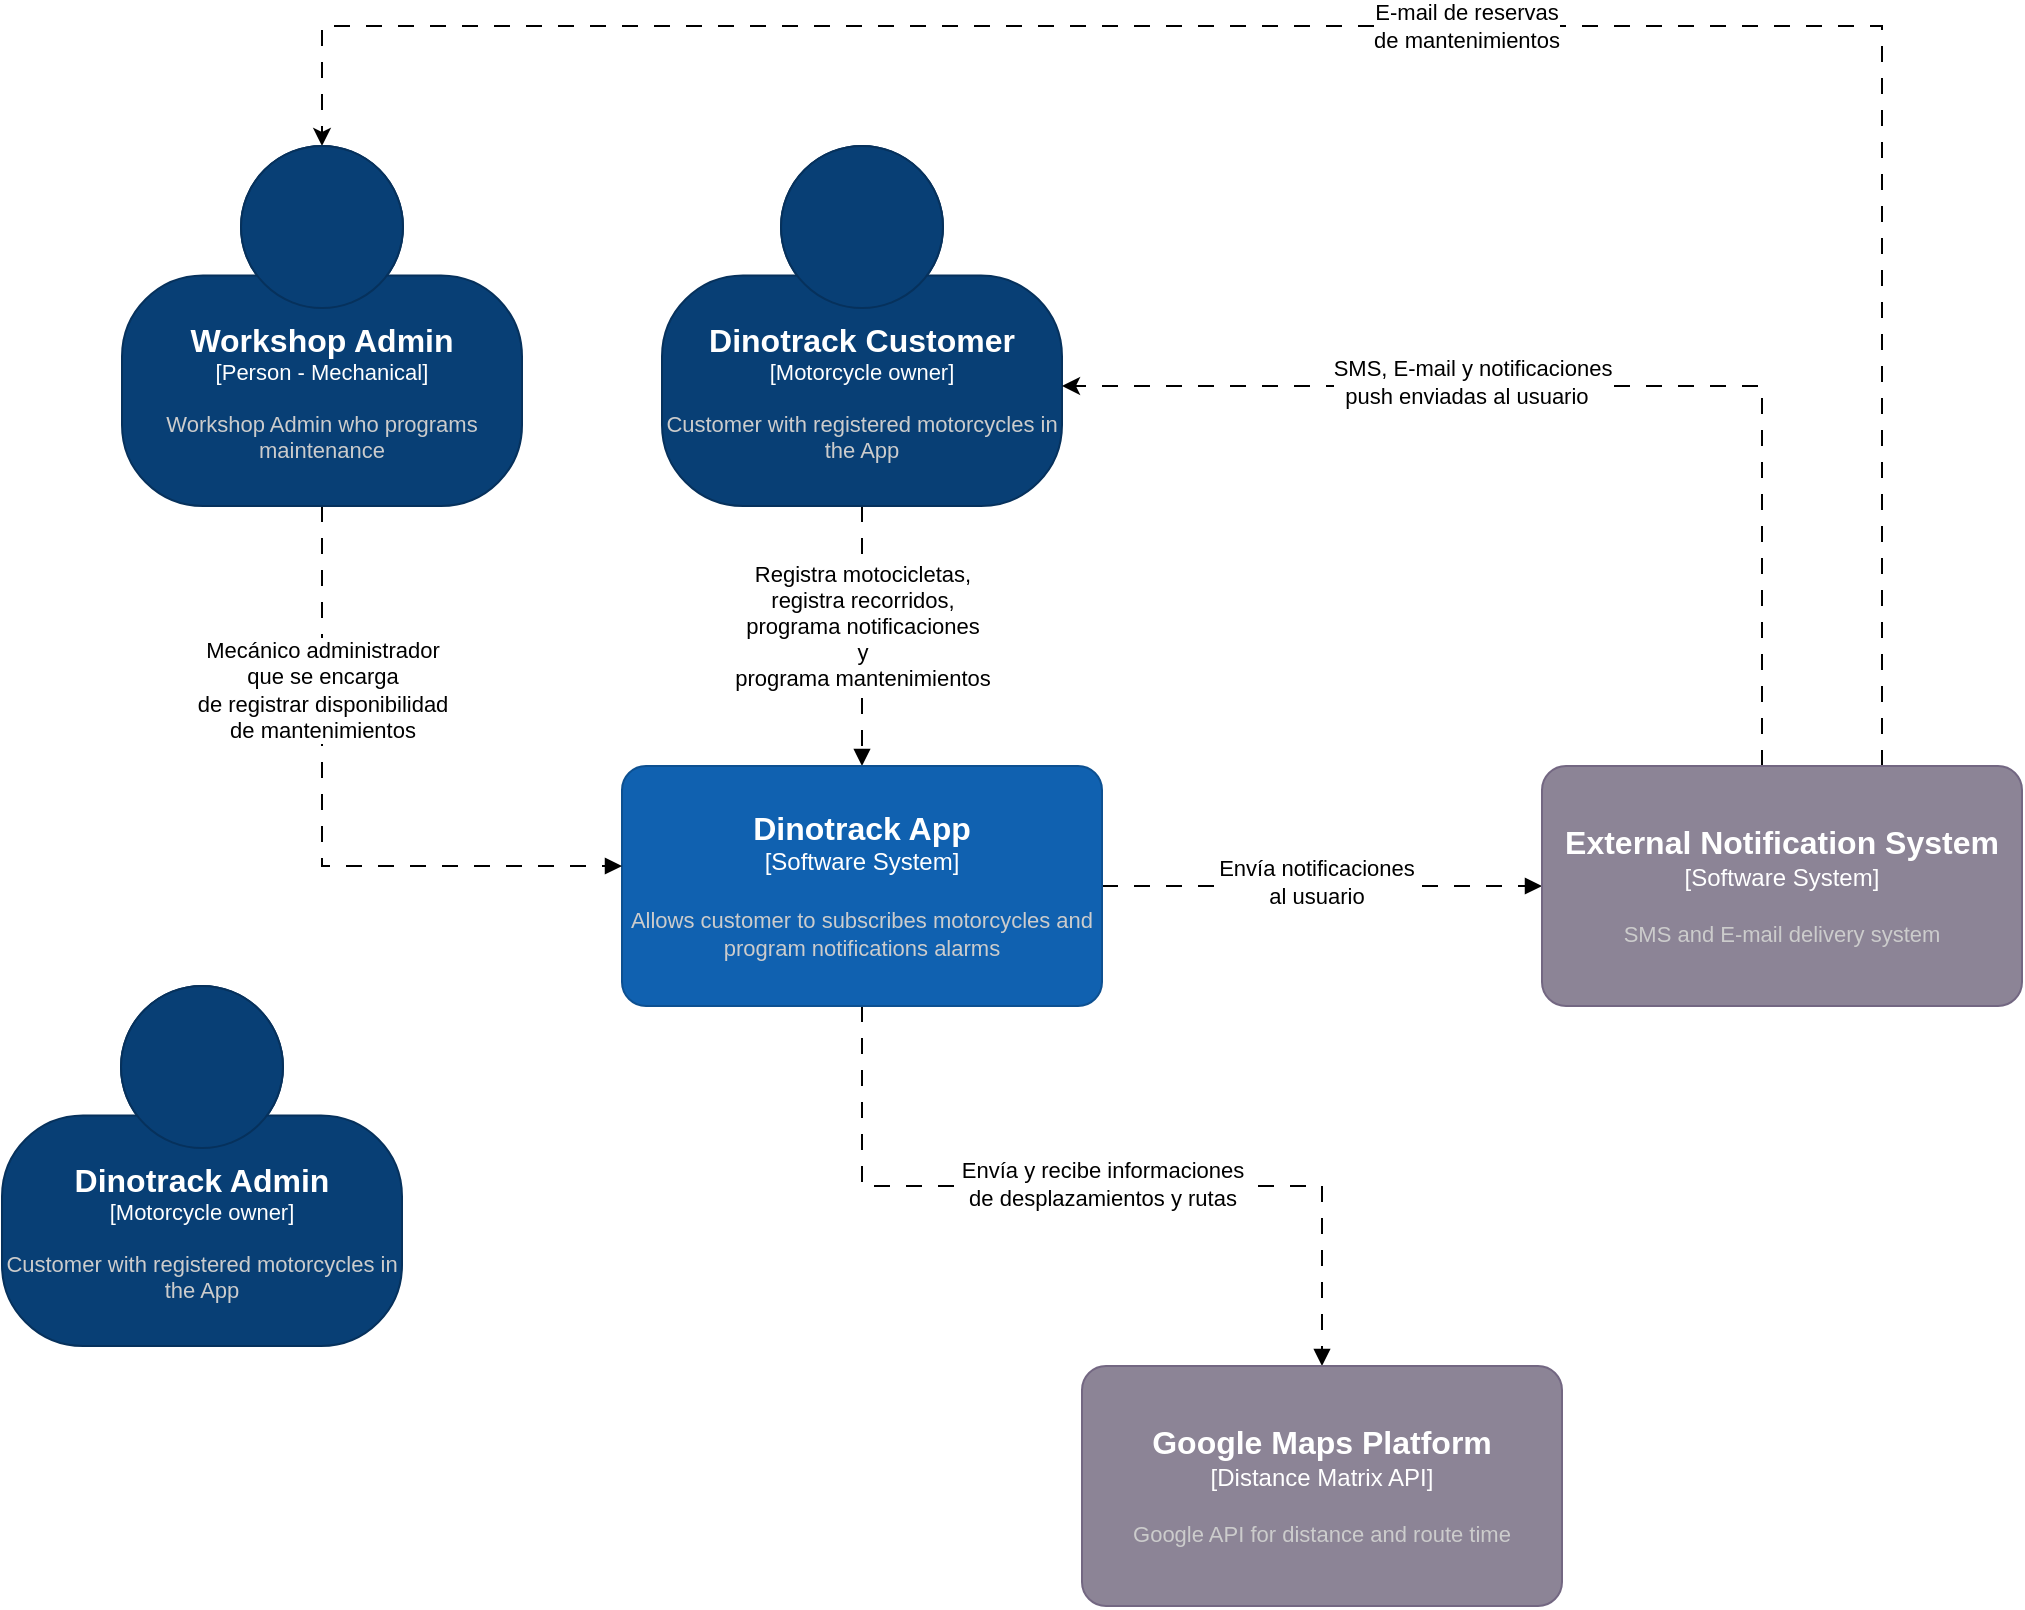 <mxfile version="24.3.1" type="github" pages="4">
  <diagram name="Context Diagram" id="09mYGsBvBwi9Bdj3SzfG">
    <mxGraphModel dx="2327" dy="757" grid="1" gridSize="10" guides="1" tooltips="1" connect="1" arrows="1" fold="1" page="1" pageScale="1" pageWidth="827" pageHeight="1169" math="0" shadow="0">
      <root>
        <mxCell id="0" />
        <mxCell id="1" parent="0" />
        <mxCell id="8kkV1aNBJOV69ewKnB3c-9" style="edgeStyle=orthogonalEdgeStyle;rounded=0;orthogonalLoop=1;jettySize=auto;html=1;dashed=1;endArrow=block;endFill=1;dashPattern=8 8;" parent="1" source="8kkV1aNBJOV69ewKnB3c-1" target="8kkV1aNBJOV69ewKnB3c-3" edge="1">
          <mxGeometry relative="1" as="geometry" />
        </mxCell>
        <mxCell id="8kkV1aNBJOV69ewKnB3c-12" value="Registra motocicletas, &lt;br&gt;registra recorridos, &lt;br&gt;programa notificaciones &lt;br&gt;y &lt;br&gt;programa mantenimientos" style="edgeLabel;html=1;align=center;verticalAlign=middle;resizable=0;points=[];" parent="8kkV1aNBJOV69ewKnB3c-9" vertex="1" connectable="0">
          <mxGeometry x="-0.322" y="1" relative="1" as="geometry">
            <mxPoint x="-1" y="16" as="offset" />
          </mxGeometry>
        </mxCell>
        <object placeholders="1" c4Name="Dinotrack Customer" c4Type="Motorcycle owner" c4Description="Customer with registered motorcycles in the App  " label="&lt;font style=&quot;font-size: 16px&quot;&gt;&lt;b&gt;%c4Name%&lt;/b&gt;&lt;/font&gt;&lt;div&gt;[%c4Type%]&lt;/div&gt;&lt;br&gt;&lt;div&gt;&lt;font style=&quot;font-size: 11px&quot;&gt;&lt;font color=&quot;#cccccc&quot;&gt;%c4Description%&lt;/font&gt;&lt;/div&gt;" id="8kkV1aNBJOV69ewKnB3c-1">
          <mxCell style="html=1;fontSize=11;dashed=0;whiteSpace=wrap;fillColor=#083F75;strokeColor=#06315C;fontColor=#ffffff;shape=mxgraph.c4.person2;align=center;metaEdit=1;points=[[0.5,0,0],[1,0.5,0],[1,0.75,0],[0.75,1,0],[0.5,1,0],[0.25,1,0],[0,0.75,0],[0,0.5,0]];resizable=0;" parent="1" vertex="1">
            <mxGeometry x="130" y="150" width="200" height="180" as="geometry" />
          </mxCell>
        </object>
        <mxCell id="8kkV1aNBJOV69ewKnB3c-10" style="edgeStyle=orthogonalEdgeStyle;rounded=0;orthogonalLoop=1;jettySize=auto;html=1;dashed=1;endArrow=block;endFill=1;dashPattern=8 8;" parent="1" source="8kkV1aNBJOV69ewKnB3c-3" target="8kkV1aNBJOV69ewKnB3c-8" edge="1">
          <mxGeometry relative="1" as="geometry" />
        </mxCell>
        <mxCell id="8kkV1aNBJOV69ewKnB3c-13" value="Envía notificaciones &lt;br&gt;al usuario" style="edgeLabel;html=1;align=center;verticalAlign=middle;resizable=0;points=[];" parent="8kkV1aNBJOV69ewKnB3c-10" vertex="1" connectable="0">
          <mxGeometry x="-0.033" y="2" relative="1" as="geometry">
            <mxPoint as="offset" />
          </mxGeometry>
        </mxCell>
        <mxCell id="8kkV1aNBJOV69ewKnB3c-11" style="edgeStyle=orthogonalEdgeStyle;rounded=0;orthogonalLoop=1;jettySize=auto;html=1;dashed=1;endArrow=block;endFill=1;dashPattern=8 8;" parent="1" source="8kkV1aNBJOV69ewKnB3c-3" target="8kkV1aNBJOV69ewKnB3c-6" edge="1">
          <mxGeometry relative="1" as="geometry" />
        </mxCell>
        <mxCell id="8kkV1aNBJOV69ewKnB3c-16" value="Envía y recibe informaciones &lt;br&gt;de desplazamientos y rutas" style="edgeLabel;html=1;align=center;verticalAlign=middle;resizable=0;points=[];" parent="8kkV1aNBJOV69ewKnB3c-11" vertex="1" connectable="0">
          <mxGeometry x="0.021" y="1" relative="1" as="geometry">
            <mxPoint as="offset" />
          </mxGeometry>
        </mxCell>
        <object placeholders="1" c4Name="Dinotrack App" c4Type="Software System" c4Description="Allows customer to subscribes motorcycles and program notifications alarms" label="&lt;font style=&quot;font-size: 16px&quot;&gt;&lt;b&gt;%c4Name%&lt;/b&gt;&lt;/font&gt;&lt;div&gt;[%c4Type%]&lt;/div&gt;&lt;br&gt;&lt;div&gt;&lt;font style=&quot;font-size: 11px&quot;&gt;&lt;font color=&quot;#cccccc&quot;&gt;%c4Description%&lt;/font&gt;&lt;/div&gt;" id="8kkV1aNBJOV69ewKnB3c-3">
          <mxCell style="rounded=1;whiteSpace=wrap;html=1;labelBackgroundColor=none;fillColor=#1061B0;fontColor=#ffffff;align=center;arcSize=10;strokeColor=#0D5091;metaEdit=1;resizable=0;points=[[0.25,0,0],[0.5,0,0],[0.75,0,0],[1,0.25,0],[1,0.5,0],[1,0.75,0],[0.75,1,0],[0.5,1,0],[0.25,1,0],[0,0.75,0],[0,0.5,0],[0,0.25,0]];" parent="1" vertex="1">
            <mxGeometry x="110" y="460" width="240" height="120" as="geometry" />
          </mxCell>
        </object>
        <object placeholders="1" c4Name="Google Maps Platform" c4Type="Distance Matrix API" c4Description="Google API for distance and route time" label="&lt;font style=&quot;font-size: 16px&quot;&gt;&lt;b&gt;%c4Name%&lt;/b&gt;&lt;/font&gt;&lt;div&gt;[%c4Type%]&lt;/div&gt;&lt;br&gt;&lt;div&gt;&lt;font style=&quot;font-size: 11px&quot;&gt;&lt;font color=&quot;#cccccc&quot;&gt;%c4Description%&lt;/font&gt;&lt;/div&gt;" id="8kkV1aNBJOV69ewKnB3c-6">
          <mxCell style="rounded=1;whiteSpace=wrap;html=1;labelBackgroundColor=none;fillColor=#8C8496;fontColor=#ffffff;align=center;arcSize=10;strokeColor=#736782;metaEdit=1;resizable=0;points=[[0.25,0,0],[0.5,0,0],[0.75,0,0],[1,0.25,0],[1,0.5,0],[1,0.75,0],[0.75,1,0],[0.5,1,0],[0.25,1,0],[0,0.75,0],[0,0.5,0],[0,0.25,0]];" parent="1" vertex="1">
            <mxGeometry x="340" y="760" width="240" height="120" as="geometry" />
          </mxCell>
        </object>
        <mxCell id="8kkV1aNBJOV69ewKnB3c-14" style="edgeStyle=orthogonalEdgeStyle;rounded=0;orthogonalLoop=1;jettySize=auto;html=1;dashed=1;dashPattern=8 8;" parent="1" source="8kkV1aNBJOV69ewKnB3c-8" target="8kkV1aNBJOV69ewKnB3c-1" edge="1">
          <mxGeometry relative="1" as="geometry">
            <Array as="points">
              <mxPoint x="680" y="270" />
            </Array>
          </mxGeometry>
        </mxCell>
        <mxCell id="8kkV1aNBJOV69ewKnB3c-15" value="SMS, E-mail y notificaciones &lt;br&gt;push enviadas al usuario&amp;nbsp;&amp;nbsp;" style="edgeLabel;html=1;align=center;verticalAlign=middle;resizable=0;points=[];" parent="8kkV1aNBJOV69ewKnB3c-14" vertex="1" connectable="0">
          <mxGeometry x="0.238" y="-2" relative="1" as="geometry">
            <mxPoint x="-1" as="offset" />
          </mxGeometry>
        </mxCell>
        <mxCell id="S4lYnm_bxFF5vn3ReflA-4" style="edgeStyle=orthogonalEdgeStyle;rounded=0;orthogonalLoop=1;jettySize=auto;html=1;dashed=1;dashPattern=8 8;" parent="1" source="8kkV1aNBJOV69ewKnB3c-8" target="S4lYnm_bxFF5vn3ReflA-1" edge="1">
          <mxGeometry relative="1" as="geometry">
            <mxPoint x="740" y="440.0" as="sourcePoint" />
            <mxPoint x="-30" y="130.0" as="targetPoint" />
            <Array as="points">
              <mxPoint x="740" y="90" />
              <mxPoint x="-40" y="90" />
            </Array>
          </mxGeometry>
        </mxCell>
        <mxCell id="S4lYnm_bxFF5vn3ReflA-5" value="E-mail de reservas &lt;br&gt;de mantenimientos" style="edgeLabel;html=1;align=center;verticalAlign=middle;resizable=0;points=[];" parent="S4lYnm_bxFF5vn3ReflA-4" vertex="1" connectable="0">
          <mxGeometry x="-0.045" relative="1" as="geometry">
            <mxPoint as="offset" />
          </mxGeometry>
        </mxCell>
        <object placeholders="1" c4Name="External Notification System" c4Type="Software System" c4Description="SMS and E-mail delivery system " label="&lt;font style=&quot;font-size: 16px&quot;&gt;&lt;b&gt;%c4Name%&lt;/b&gt;&lt;/font&gt;&lt;div&gt;[%c4Type%]&lt;/div&gt;&lt;br&gt;&lt;div&gt;&lt;font style=&quot;font-size: 11px&quot;&gt;&lt;font color=&quot;#cccccc&quot;&gt;%c4Description%&lt;/font&gt;&lt;/div&gt;" id="8kkV1aNBJOV69ewKnB3c-8">
          <mxCell style="rounded=1;whiteSpace=wrap;html=1;labelBackgroundColor=none;fillColor=#8C8496;fontColor=#ffffff;align=center;arcSize=10;strokeColor=#736782;metaEdit=1;resizable=0;points=[[0.25,0,0],[0.5,0,0],[0.75,0,0],[1,0.25,0],[1,0.5,0],[1,0.75,0],[0.75,1,0],[0.5,1,0],[0.25,1,0],[0,0.75,0],[0,0.5,0],[0,0.25,0]];" parent="1" vertex="1">
            <mxGeometry x="570" y="460" width="240" height="120" as="geometry" />
          </mxCell>
        </object>
        <mxCell id="S4lYnm_bxFF5vn3ReflA-2" style="edgeStyle=orthogonalEdgeStyle;rounded=0;orthogonalLoop=1;jettySize=auto;html=1;dashed=1;dashPattern=8 8;endArrow=block;endFill=1;" parent="1" source="S4lYnm_bxFF5vn3ReflA-1" target="8kkV1aNBJOV69ewKnB3c-3" edge="1">
          <mxGeometry relative="1" as="geometry">
            <Array as="points">
              <mxPoint x="-40" y="510" />
            </Array>
          </mxGeometry>
        </mxCell>
        <mxCell id="S4lYnm_bxFF5vn3ReflA-3" value="Mecánico administrador &lt;br&gt;que se encarga &lt;br&gt;de registrar disponibilidad &lt;br&gt;de mantenimientos" style="edgeLabel;html=1;align=center;verticalAlign=middle;resizable=0;points=[];" parent="S4lYnm_bxFF5vn3ReflA-2" vertex="1" connectable="0">
          <mxGeometry x="-0.201" y="1" relative="1" as="geometry">
            <mxPoint x="-1" y="-40" as="offset" />
          </mxGeometry>
        </mxCell>
        <object placeholders="1" c4Name="Workshop Admin" c4Type="Person - Mechanical" c4Description="Workshop Admin who programs maintenance" label="&lt;font style=&quot;font-size: 16px&quot;&gt;&lt;b&gt;%c4Name%&lt;/b&gt;&lt;/font&gt;&lt;div&gt;[%c4Type%]&lt;/div&gt;&lt;br&gt;&lt;div&gt;&lt;font style=&quot;font-size: 11px&quot;&gt;&lt;font color=&quot;#cccccc&quot;&gt;%c4Description%&lt;/font&gt;&lt;/div&gt;" id="S4lYnm_bxFF5vn3ReflA-1">
          <mxCell style="html=1;fontSize=11;dashed=0;whiteSpace=wrap;fillColor=#083F75;strokeColor=#06315C;fontColor=#ffffff;shape=mxgraph.c4.person2;align=center;metaEdit=1;points=[[0.5,0,0],[1,0.5,0],[1,0.75,0],[0.75,1,0],[0.5,1,0],[0.25,1,0],[0,0.75,0],[0,0.5,0]];resizable=0;" parent="1" vertex="1">
            <mxGeometry x="-140" y="150" width="200" height="180" as="geometry" />
          </mxCell>
        </object>
        <object placeholders="1" c4Name="Dinotrack Admin" c4Type="Motorcycle owner" c4Description="Customer with registered motorcycles in the App  " label="&lt;font style=&quot;font-size: 16px&quot;&gt;&lt;b&gt;%c4Name%&lt;/b&gt;&lt;/font&gt;&lt;div&gt;[%c4Type%]&lt;/div&gt;&lt;br&gt;&lt;div&gt;&lt;font style=&quot;font-size: 11px&quot;&gt;&lt;font color=&quot;#cccccc&quot;&gt;%c4Description%&lt;/font&gt;&lt;/div&gt;" id="KD3E85eNZKWBj7RtiQdf-1">
          <mxCell style="html=1;fontSize=11;dashed=0;whiteSpace=wrap;fillColor=#083F75;strokeColor=#06315C;fontColor=#ffffff;shape=mxgraph.c4.person2;align=center;metaEdit=1;points=[[0.5,0,0],[1,0.5,0],[1,0.75,0],[0.75,1,0],[0.5,1,0],[0.25,1,0],[0,0.75,0],[0,0.5,0]];resizable=0;" vertex="1" parent="1">
            <mxGeometry x="-200" y="570" width="200" height="180" as="geometry" />
          </mxCell>
        </object>
      </root>
    </mxGraphModel>
  </diagram>
  <diagram id="c7A6670RVn4q42B2EhU9" name="Containers_Diagram">
    <mxGraphModel dx="2327" dy="1926" grid="1" gridSize="10" guides="1" tooltips="1" connect="1" arrows="1" fold="1" page="1" pageScale="1" pageWidth="827" pageHeight="1169" math="0" shadow="0">
      <root>
        <mxCell id="0" />
        <mxCell id="1" parent="0" />
        <mxCell id="_yoZLdchrc5oPFg8rBou-1" style="edgeStyle=orthogonalEdgeStyle;rounded=0;orthogonalLoop=1;jettySize=auto;html=1;dashed=1;dashPattern=8 8;endArrow=block;endFill=1;" parent="1" source="pxoD0LOe4BjfB0-YjfHs-1" target="XR3SBwEJAgrsqBT9ARyV-2" edge="1">
          <mxGeometry relative="1" as="geometry" />
        </mxCell>
        <mxCell id="_yoZLdchrc5oPFg8rBou-3" value="Registro, acceso a motos registradas&lt;br style=&quot;font-size: 12px;&quot;&gt;configura alertas&lt;br style=&quot;font-size: 12px;&quot;&gt;programa mantenimientos" style="edgeLabel;html=1;align=center;verticalAlign=middle;resizable=0;points=[];fontSize=12;fontFamily=Helvetica;fontColor=default;" parent="_yoZLdchrc5oPFg8rBou-1" vertex="1" connectable="0">
          <mxGeometry x="-0.148" y="-1" relative="1" as="geometry">
            <mxPoint x="1" y="-27" as="offset" />
          </mxGeometry>
        </mxCell>
        <object placeholders="1" c4Name="Dinotrack Customer" c4Type="Motorcycle owner" c4Description="Customer with registered motorcycles in the App  " label="&lt;font style=&quot;font-size: 16px&quot;&gt;&lt;b&gt;%c4Name%&lt;/b&gt;&lt;/font&gt;&lt;div&gt;[%c4Type%]&lt;/div&gt;&lt;br&gt;&lt;div&gt;&lt;font style=&quot;font-size: 11px&quot;&gt;&lt;font color=&quot;#cccccc&quot;&gt;%c4Description%&lt;/font&gt;&lt;/div&gt;" id="pxoD0LOe4BjfB0-YjfHs-1">
          <mxCell style="html=1;fontSize=11;dashed=0;whiteSpace=wrap;fillColor=#083F75;strokeColor=#06315C;fontColor=#ffffff;shape=mxgraph.c4.person2;align=center;metaEdit=1;points=[[0.5,0,0],[1,0.5,0],[1,0.75,0],[0.75,1,0],[0.5,1,0],[0.25,1,0],[0,0.75,0],[0,0.5,0]];resizable=0;" parent="1" vertex="1">
            <mxGeometry x="360" y="-40" width="200" height="180" as="geometry" />
          </mxCell>
        </object>
        <object placeholders="1" c4Name="Dinotrack App" c4Type="SystemScopeBoundary" c4Application="Software System" label="&lt;font style=&quot;font-size: 16px&quot;&gt;&lt;b&gt;&lt;div style=&quot;text-align: left&quot;&gt;%c4Name%&lt;/div&gt;&lt;/b&gt;&lt;/font&gt;&lt;div style=&quot;text-align: left&quot;&gt;[%c4Application%]&lt;/div&gt;" id="pxoD0LOe4BjfB0-YjfHs-2">
          <mxCell style="rounded=1;fontSize=11;whiteSpace=wrap;html=1;dashed=1;arcSize=20;fillColor=none;strokeColor=#666666;fontColor=#333333;labelBackgroundColor=none;align=left;verticalAlign=bottom;labelBorderColor=none;spacingTop=0;spacing=10;dashPattern=8 4;metaEdit=1;rotatable=0;perimeter=rectanglePerimeter;noLabel=0;labelPadding=0;allowArrows=0;connectable=0;expand=0;recursiveResize=0;editable=1;pointerEvents=0;absoluteArcSize=1;points=[[0.25,0,0],[0.5,0,0],[0.75,0,0],[1,0.25,0],[1,0.5,0],[1,0.75,0],[0.75,1,0],[0.5,1,0],[0.25,1,0],[0,0.75,0],[0,0.5,0],[0,0.25,0]];" parent="1" vertex="1">
            <mxGeometry x="-101" y="230" width="1030" height="570" as="geometry" />
          </mxCell>
        </object>
        <object placeholders="1" c4Name="Google Maps Platform" c4Type="Distance Matrix API" c4Description="Google API for distance and route time" label="&lt;font style=&quot;font-size: 16px&quot;&gt;&lt;b&gt;%c4Name%&lt;/b&gt;&lt;/font&gt;&lt;div&gt;[%c4Type%]&lt;/div&gt;&lt;br&gt;&lt;div&gt;&lt;font style=&quot;font-size: 11px&quot;&gt;&lt;font color=&quot;#cccccc&quot;&gt;%c4Description%&lt;/font&gt;&lt;/div&gt;" id="7BKABJqxJzx8NaoXApmd-1">
          <mxCell style="rounded=1;whiteSpace=wrap;html=1;labelBackgroundColor=none;fillColor=#8C8496;fontColor=#ffffff;align=center;arcSize=10;strokeColor=#736782;metaEdit=1;resizable=0;points=[[0.25,0,0],[0.5,0,0],[0.75,0,0],[1,0.25,0],[1,0.5,0],[1,0.75,0],[0.75,1,0],[0.5,1,0],[0.25,1,0],[0,0.75,0],[0,0.5,0],[0,0.25,0]];" parent="1" vertex="1">
            <mxGeometry x="1010" y="525" width="240" height="120" as="geometry" />
          </mxCell>
        </object>
        <object placeholders="1" c4Name="External Notification System" c4Type="Software System" c4Description="SMS and E-mail delivery system " label="&lt;font style=&quot;font-size: 16px&quot;&gt;&lt;b&gt;%c4Name%&lt;/b&gt;&lt;/font&gt;&lt;div&gt;[%c4Type%]&lt;/div&gt;&lt;br&gt;&lt;div&gt;&lt;font style=&quot;font-size: 11px&quot;&gt;&lt;font color=&quot;#cccccc&quot;&gt;%c4Description%&lt;/font&gt;&lt;/div&gt;" id="7BKABJqxJzx8NaoXApmd-2">
          <mxCell style="rounded=1;whiteSpace=wrap;html=1;labelBackgroundColor=none;fillColor=#8C8496;fontColor=#ffffff;align=center;arcSize=10;strokeColor=#736782;metaEdit=1;resizable=0;points=[[0.25,0,0],[0.5,0,0],[0.75,0,0],[1,0.25,0],[1,0.5,0],[1,0.75,0],[0.75,1,0],[0.5,1,0],[0.25,1,0],[0,0.75,0],[0,0.5,0],[0,0.25,0]];" parent="1" vertex="1">
            <mxGeometry x="1010" y="300" width="240" height="120" as="geometry" />
          </mxCell>
        </object>
        <mxCell id="sYzOr2oWI7Pe9C522zrF-1" style="edgeStyle=orthogonalEdgeStyle;rounded=0;orthogonalLoop=1;jettySize=auto;html=1;dashed=1;dashPattern=8 8;" parent="1" source="7BKABJqxJzx8NaoXApmd-2" target="pxoD0LOe4BjfB0-YjfHs-1" edge="1">
          <mxGeometry relative="1" as="geometry">
            <Array as="points">
              <mxPoint x="1110" y="70" />
            </Array>
            <mxPoint x="1130" y="230" as="sourcePoint" />
            <mxPoint x="750" y="40" as="targetPoint" />
          </mxGeometry>
        </mxCell>
        <mxCell id="sYzOr2oWI7Pe9C522zrF-2" value="SMS, E-mail y notificaciones &lt;br&gt;push enviadas al usuario&amp;nbsp;&amp;nbsp;" style="edgeLabel;html=1;align=center;verticalAlign=middle;resizable=0;points=[];" parent="sYzOr2oWI7Pe9C522zrF-1" vertex="1" connectable="0">
          <mxGeometry x="0.238" y="-2" relative="1" as="geometry">
            <mxPoint x="-1" as="offset" />
          </mxGeometry>
        </mxCell>
        <object placeholders="1" c4Type="Container name" c4Container="BD" c4Technology="SQL Server " c4Description="SQl Server Database" label="&lt;font style=&quot;font-size: 16px&quot;&gt;&lt;b&gt;%c4Type%&lt;/b&gt;&lt;/font&gt;&lt;div&gt;[%c4Container%:&amp;nbsp;%c4Technology%]&lt;/div&gt;&lt;br&gt;&lt;div&gt;&lt;font style=&quot;font-size: 11px&quot;&gt;&lt;font color=&quot;#E6E6E6&quot;&gt;%c4Description%&lt;/font&gt;&lt;/div&gt;" id="XR3SBwEJAgrsqBT9ARyV-1">
          <mxCell style="shape=cylinder3;size=15;whiteSpace=wrap;html=1;boundedLbl=1;rounded=0;labelBackgroundColor=none;fillColor=#23A2D9;fontSize=12;fontColor=#ffffff;align=center;strokeColor=#0E7DAD;metaEdit=1;points=[[0.5,0,0],[1,0.25,0],[1,0.5,0],[1,0.75,0],[0.5,1,0],[0,0.75,0],[0,0.5,0],[0,0.25,0]];resizable=0;" parent="1" vertex="1">
            <mxGeometry x="-70" y="560" width="240" height="120" as="geometry" />
          </mxCell>
        </object>
        <mxCell id="sfiNd3wLtVvI8SqEKrYE-2" style="edgeStyle=orthogonalEdgeStyle;shape=connector;rounded=0;orthogonalLoop=1;jettySize=auto;html=1;dashed=1;dashPattern=8 8;labelBackgroundColor=default;strokeColor=default;align=center;verticalAlign=middle;fontFamily=Helvetica;fontSize=11;fontColor=default;endArrow=block;endFill=1;" parent="1" source="XR3SBwEJAgrsqBT9ARyV-2" target="XR3SBwEJAgrsqBT9ARyV-3" edge="1">
          <mxGeometry relative="1" as="geometry" />
        </mxCell>
        <object placeholders="1" c4Type="web browser" c4Container="Single-Page Application" c4Technology="Blazor, C#" c4Description="Provides the functionality of Dinotrack system via web browser when customer is authenticated" label="&lt;font style=&quot;font-size: 16px&quot;&gt;&lt;b&gt;%c4Type%&lt;/b&gt;&lt;/font&gt;&lt;div&gt;[%c4Container%:&amp;nbsp;%c4Technology%]&lt;/div&gt;&lt;br&gt;&lt;div&gt;&lt;font style=&quot;font-size: 11px&quot;&gt;&lt;font color=&quot;#E6E6E6&quot;&gt;%c4Description%&lt;/font&gt;&lt;/div&gt;" id="XR3SBwEJAgrsqBT9ARyV-2">
          <mxCell style="shape=mxgraph.c4.webBrowserContainer2;whiteSpace=wrap;html=1;boundedLbl=1;rounded=0;labelBackgroundColor=none;strokeColor=#118ACD;fillColor=#23A2D9;strokeColor=#118ACD;strokeColor2=#0E7DAD;fontSize=12;fontColor=#ffffff;align=center;metaEdit=1;points=[[0.5,0,0],[1,0.25,0],[1,0.5,0],[1,0.75,0],[0.5,1,0],[0,0.75,0],[0,0.5,0],[0,0.25,0]];resizable=0;" parent="1" vertex="1">
            <mxGeometry x="340" y="290" width="240" height="160" as="geometry" />
          </mxCell>
        </object>
        <mxCell id="sfiNd3wLtVvI8SqEKrYE-3" style="edgeStyle=orthogonalEdgeStyle;shape=connector;rounded=0;orthogonalLoop=1;jettySize=auto;html=1;dashed=1;dashPattern=8 8;labelBackgroundColor=default;strokeColor=default;align=center;verticalAlign=middle;fontFamily=Helvetica;fontSize=11;fontColor=default;endArrow=block;endFill=1;" parent="1" source="XR3SBwEJAgrsqBT9ARyV-3" target="XR3SBwEJAgrsqBT9ARyV-1" edge="1">
          <mxGeometry relative="1" as="geometry" />
        </mxCell>
        <mxCell id="sfiNd3wLtVvI8SqEKrYE-5" style="shape=connector;rounded=0;orthogonalLoop=1;jettySize=auto;html=1;dashed=1;dashPattern=8 8;labelBackgroundColor=default;strokeColor=default;align=center;verticalAlign=middle;fontFamily=Helvetica;fontSize=11;fontColor=default;endArrow=block;endFill=1;exitX=0.997;exitY=0.371;exitDx=0;exitDy=0;exitPerimeter=0;entryX=0;entryY=0.5;entryDx=0;entryDy=0;entryPerimeter=0;" parent="1" source="XR3SBwEJAgrsqBT9ARyV-3" target="7BKABJqxJzx8NaoXApmd-2" edge="1">
          <mxGeometry relative="1" as="geometry" />
        </mxCell>
        <object placeholders="1" c4Name="API - Backend" c4Type="Container" c4Technology="C# .Net" c4Description="Servicios expuestos para el consumo de la aplicación" label="&lt;font style=&quot;font-size: 16px&quot;&gt;&lt;b&gt;%c4Name%&lt;/b&gt;&lt;/font&gt;&lt;div&gt;[%c4Type%: %c4Technology%]&lt;/div&gt;&lt;br&gt;&lt;div&gt;&lt;font style=&quot;font-size: 11px&quot;&gt;&lt;font color=&quot;#E6E6E6&quot;&gt;%c4Description%&lt;/font&gt;&lt;/div&gt;" id="XR3SBwEJAgrsqBT9ARyV-3">
          <mxCell style="rounded=1;whiteSpace=wrap;html=1;fontSize=11;labelBackgroundColor=none;fillColor=#23A2D9;fontColor=#ffffff;align=center;arcSize=10;strokeColor=#0E7DAD;metaEdit=1;resizable=0;points=[[0.25,0,0],[0.5,0,0],[0.75,0,0],[1,0.25,0],[1,0.5,0],[1,0.75,0],[0.75,1,0],[0.5,1,0],[0.25,1,0],[0,0.75,0],[0,0.5,0],[0,0.25,0]];" parent="1" vertex="1">
            <mxGeometry x="340" y="560" width="240" height="120" as="geometry" />
          </mxCell>
        </object>
        <mxCell id="_yoZLdchrc5oPFg8rBou-2" style="shape=connector;rounded=0;orthogonalLoop=1;jettySize=auto;html=1;dashed=1;dashPattern=8 8;labelBackgroundColor=default;strokeColor=default;align=center;verticalAlign=middle;fontFamily=Helvetica;fontSize=11;fontColor=default;endArrow=block;endFill=1;entryX=0.004;entryY=0.535;entryDx=0;entryDy=0;entryPerimeter=0;exitX=0.5;exitY=1;exitDx=0;exitDy=0;exitPerimeter=0;" parent="1" source="7unO6IHK95kUUavzI3n7-1" target="XR3SBwEJAgrsqBT9ARyV-2" edge="1">
          <mxGeometry relative="1" as="geometry">
            <mxPoint x="140" y="140" as="sourcePoint" />
          </mxGeometry>
        </mxCell>
        <mxCell id="sfiNd3wLtVvI8SqEKrYE-1" value="Configurar horarios&lt;br style=&quot;font-size: 12px;&quot;&gt;Gestiona mantenimientos" style="edgeLabel;html=1;align=center;verticalAlign=middle;resizable=0;points=[];fontSize=12;fontFamily=Helvetica;fontColor=default;" parent="_yoZLdchrc5oPFg8rBou-2" vertex="1" connectable="0">
          <mxGeometry x="-0.076" relative="1" as="geometry">
            <mxPoint x="-43" y="-73" as="offset" />
          </mxGeometry>
        </mxCell>
        <object placeholders="1" c4Name="Workshop Admin" c4Type="Person - Mechanical" c4Description="Workshop Admin who programs maintenance" label="&lt;font style=&quot;font-size: 16px&quot;&gt;&lt;b&gt;%c4Name%&lt;/b&gt;&lt;/font&gt;&lt;div&gt;[%c4Type%]&lt;/div&gt;&lt;br&gt;&lt;div&gt;&lt;font style=&quot;font-size: 11px&quot;&gt;&lt;font color=&quot;#cccccc&quot;&gt;%c4Description%&lt;/font&gt;&lt;/div&gt;" id="7unO6IHK95kUUavzI3n7-1">
          <mxCell style="html=1;fontSize=11;dashed=0;whiteSpace=wrap;fillColor=#083F75;strokeColor=#06315C;fontColor=#ffffff;shape=mxgraph.c4.person2;align=center;metaEdit=1;points=[[0.5,0,0],[1,0.5,0],[1,0.75,0],[0.75,1,0],[0.5,1,0],[0.25,1,0],[0,0.75,0],[0,0.5,0]];resizable=0;" parent="1" vertex="1">
            <mxGeometry x="50" y="-40" width="200" height="180" as="geometry" />
          </mxCell>
        </object>
        <mxCell id="AkPY05CZRVHyAO28Z3V6-1" style="edgeStyle=orthogonalEdgeStyle;rounded=0;orthogonalLoop=1;jettySize=auto;html=1;dashed=1;dashPattern=8 8;" parent="1" source="7BKABJqxJzx8NaoXApmd-2" target="7unO6IHK95kUUavzI3n7-1" edge="1">
          <mxGeometry relative="1" as="geometry">
            <mxPoint x="1070.14" y="270" as="sourcePoint" />
            <mxPoint x="300.14" y="-40" as="targetPoint" />
            <Array as="points">
              <mxPoint x="1160" y="-80" />
              <mxPoint x="150" y="-80" />
            </Array>
          </mxGeometry>
        </mxCell>
        <mxCell id="AkPY05CZRVHyAO28Z3V6-2" value="E-mail de reservas &lt;br&gt;de mantenimientos" style="edgeLabel;html=1;align=center;verticalAlign=middle;resizable=0;points=[];" parent="AkPY05CZRVHyAO28Z3V6-1" vertex="1" connectable="0">
          <mxGeometry x="-0.045" relative="1" as="geometry">
            <mxPoint as="offset" />
          </mxGeometry>
        </mxCell>
        <mxCell id="sfiNd3wLtVvI8SqEKrYE-4" style="shape=connector;rounded=0;orthogonalLoop=1;jettySize=auto;html=1;entryX=0;entryY=0.5;entryDx=0;entryDy=0;entryPerimeter=0;dashed=1;dashPattern=8 8;labelBackgroundColor=default;strokeColor=default;align=center;verticalAlign=middle;fontFamily=Helvetica;fontSize=11;fontColor=default;endArrow=block;endFill=1;exitX=1;exitY=0.5;exitDx=0;exitDy=0;exitPerimeter=0;" parent="1" source="XR3SBwEJAgrsqBT9ARyV-3" target="7BKABJqxJzx8NaoXApmd-1" edge="1">
          <mxGeometry relative="1" as="geometry" />
        </mxCell>
      </root>
    </mxGraphModel>
  </diagram>
  <diagram id="sgEonhAjclUF28UNYlqf" name="Component Diagram">
    <mxGraphModel dx="1877" dy="530" grid="1" gridSize="10" guides="1" tooltips="1" connect="1" arrows="1" fold="1" page="1" pageScale="1" pageWidth="827" pageHeight="1169" math="0" shadow="0">
      <root>
        <mxCell id="0" />
        <mxCell id="1" parent="0" />
        <object placeholders="1" c4Name="Api - Backend" c4Type="SystemScopeBoundary" c4Application="Software System" label="&lt;font style=&quot;font-size: 16px&quot;&gt;&lt;b&gt;&lt;div style=&quot;text-align: left&quot;&gt;%c4Name%&lt;/div&gt;&lt;/b&gt;&lt;/font&gt;&lt;div style=&quot;text-align: left&quot;&gt;[%c4Application%]&lt;/div&gt;" id="7LdLjEqJ1fQmr2VpNnWP-1">
          <mxCell style="rounded=1;fontSize=11;whiteSpace=wrap;html=1;dashed=1;arcSize=20;fillColor=none;strokeColor=#666666;fontColor=#333333;labelBackgroundColor=none;align=left;verticalAlign=bottom;labelBorderColor=none;spacingTop=0;spacing=10;dashPattern=8 4;metaEdit=1;rotatable=0;perimeter=rectanglePerimeter;noLabel=0;labelPadding=0;allowArrows=0;connectable=0;expand=0;recursiveResize=0;editable=1;pointerEvents=0;absoluteArcSize=1;points=[[0.25,0,0],[0.5,0,0],[0.75,0,0],[1,0.25,0],[1,0.5,0],[1,0.75,0],[0.75,1,0],[0.5,1,0],[0.25,1,0],[0,0.75,0],[0,0.5,0],[0,0.25,0]];" parent="1" vertex="1">
            <mxGeometry x="-101" y="230" width="1030" height="570" as="geometry" />
          </mxCell>
        </object>
        <object placeholders="1" c4Name="Google Maps Platform" c4Type="Distance Matrix API" c4Description="Google API for distance and route time" label="&lt;font style=&quot;font-size: 16px&quot;&gt;&lt;b&gt;%c4Name%&lt;/b&gt;&lt;/font&gt;&lt;div&gt;[%c4Type%]&lt;/div&gt;&lt;br&gt;&lt;div&gt;&lt;font style=&quot;font-size: 11px&quot;&gt;&lt;font color=&quot;#cccccc&quot;&gt;%c4Description%&lt;/font&gt;&lt;/div&gt;" id="nd-6CMz9MfotNIQ2__Fy-1">
          <mxCell style="rounded=1;whiteSpace=wrap;html=1;labelBackgroundColor=none;fillColor=#8C8496;fontColor=#ffffff;align=center;arcSize=10;strokeColor=#736782;metaEdit=1;resizable=0;points=[[0.25,0,0],[0.5,0,0],[0.75,0,0],[1,0.25,0],[1,0.5,0],[1,0.75,0],[0.75,1,0],[0.5,1,0],[0.25,1,0],[0,0.75,0],[0,0.5,0],[0,0.25,0]];" parent="1" vertex="1">
            <mxGeometry x="294" y="930" width="240" height="120" as="geometry" />
          </mxCell>
        </object>
        <object placeholders="1" c4Name="External Notification System" c4Type="Software System" c4Description="SMS and E-mail delivery system " label="&lt;font style=&quot;font-size: 16px&quot;&gt;&lt;b&gt;%c4Name%&lt;/b&gt;&lt;/font&gt;&lt;div&gt;[%c4Type%]&lt;/div&gt;&lt;br&gt;&lt;div&gt;&lt;font style=&quot;font-size: 11px&quot;&gt;&lt;font color=&quot;#cccccc&quot;&gt;%c4Description%&lt;/font&gt;&lt;/div&gt;" id="nd-6CMz9MfotNIQ2__Fy-2">
          <mxCell style="rounded=1;whiteSpace=wrap;html=1;labelBackgroundColor=none;fillColor=#8C8496;fontColor=#ffffff;align=center;arcSize=10;strokeColor=#736782;metaEdit=1;resizable=0;points=[[0.25,0,0],[0.5,0,0],[0.75,0,0],[1,0.25,0],[1,0.5,0],[1,0.75,0],[0.75,1,0],[0.5,1,0],[0.25,1,0],[0,0.75,0],[0,0.5,0],[0,0.25,0]];" parent="1" vertex="1">
            <mxGeometry x="610" y="930" width="240" height="120" as="geometry" />
          </mxCell>
        </object>
        <object placeholders="1" c4Type="Container name" c4Container="BD" c4Technology="SQL Server " c4Description="SQl Server Database" label="&lt;font style=&quot;font-size: 16px&quot;&gt;&lt;b&gt;%c4Type%&lt;/b&gt;&lt;/font&gt;&lt;div&gt;[%c4Container%:&amp;nbsp;%c4Technology%]&lt;/div&gt;&lt;br&gt;&lt;div&gt;&lt;font style=&quot;font-size: 11px&quot;&gt;&lt;font color=&quot;#E6E6E6&quot;&gt;%c4Description%&lt;/font&gt;&lt;/div&gt;" id="nd-6CMz9MfotNIQ2__Fy-3">
          <mxCell style="shape=cylinder3;size=15;whiteSpace=wrap;html=1;boundedLbl=1;rounded=0;labelBackgroundColor=none;fillColor=#23A2D9;fontSize=12;fontColor=#ffffff;align=center;strokeColor=#0E7DAD;metaEdit=1;points=[[0.5,0,0],[1,0.25,0],[1,0.5,0],[1,0.75,0],[0.5,1,0],[0,0.75,0],[0,0.5,0],[0,0.25,0]];resizable=0;" parent="1" vertex="1">
            <mxGeometry x="-90" y="920" width="240" height="120" as="geometry" />
          </mxCell>
        </object>
        <mxCell id="nd-6CMz9MfotNIQ2__Fy-4" value="" style="endArrow=block;html=1;rounded=0;endFill=1;dashed=1;dashPattern=8 8;" parent="1" target="nd-6CMz9MfotNIQ2__Fy-3" edge="1">
          <mxGeometry width="50" height="50" relative="1" as="geometry">
            <mxPoint x="30" y="800" as="sourcePoint" />
            <mxPoint x="510" y="830" as="targetPoint" />
          </mxGeometry>
        </mxCell>
        <mxCell id="JaIzt3Q5HX9sDNd3ZttM-17" value="Lee y escribe sobre BD SQL" style="edgeLabel;html=1;align=center;verticalAlign=middle;resizable=0;points=[];fontSize=11;fontFamily=Helvetica;fontColor=default;" parent="nd-6CMz9MfotNIQ2__Fy-4" vertex="1" connectable="0">
          <mxGeometry x="-0.178" y="-4" relative="1" as="geometry">
            <mxPoint as="offset" />
          </mxGeometry>
        </mxCell>
        <mxCell id="JaIzt3Q5HX9sDNd3ZttM-20" style="edgeStyle=none;shape=connector;rounded=0;orthogonalLoop=1;jettySize=auto;html=1;dashed=1;dashPattern=8 8;labelBackgroundColor=default;strokeColor=default;align=center;verticalAlign=middle;fontFamily=Helvetica;fontSize=11;fontColor=default;endArrow=block;endFill=1;" parent="1" source="JaIzt3Q5HX9sDNd3ZttM-1" target="JaIzt3Q5HX9sDNd3ZttM-3" edge="1">
          <mxGeometry relative="1" as="geometry" />
        </mxCell>
        <mxCell id="JaIzt3Q5HX9sDNd3ZttM-34" value="Hace peticiones al API" style="edgeLabel;html=1;align=center;verticalAlign=middle;resizable=0;points=[];fontSize=11;fontFamily=Helvetica;fontColor=default;" parent="JaIzt3Q5HX9sDNd3ZttM-20" vertex="1" connectable="0">
          <mxGeometry x="-0.246" y="-5" relative="1" as="geometry">
            <mxPoint as="offset" />
          </mxGeometry>
        </mxCell>
        <mxCell id="JaIzt3Q5HX9sDNd3ZttM-21" style="edgeStyle=none;shape=connector;rounded=0;orthogonalLoop=1;jettySize=auto;html=1;dashed=1;dashPattern=8 8;labelBackgroundColor=default;strokeColor=default;align=center;verticalAlign=middle;fontFamily=Helvetica;fontSize=11;fontColor=default;endArrow=block;endFill=1;" parent="1" source="JaIzt3Q5HX9sDNd3ZttM-1" target="JaIzt3Q5HX9sDNd3ZttM-9" edge="1">
          <mxGeometry relative="1" as="geometry" />
        </mxCell>
        <mxCell id="JaIzt3Q5HX9sDNd3ZttM-36" value="Hace peticiones al API" style="edgeLabel;html=1;align=center;verticalAlign=middle;resizable=0;points=[];fontSize=11;fontFamily=Helvetica;fontColor=default;" parent="JaIzt3Q5HX9sDNd3ZttM-21" vertex="1" connectable="0">
          <mxGeometry x="0.306" y="2" relative="1" as="geometry">
            <mxPoint as="offset" />
          </mxGeometry>
        </mxCell>
        <mxCell id="JaIzt3Q5HX9sDNd3ZttM-22" style="edgeStyle=none;shape=connector;rounded=0;orthogonalLoop=1;jettySize=auto;html=1;dashed=1;dashPattern=8 8;labelBackgroundColor=default;strokeColor=default;align=center;verticalAlign=middle;fontFamily=Helvetica;fontSize=11;fontColor=default;endArrow=block;endFill=1;" parent="1" source="JaIzt3Q5HX9sDNd3ZttM-1" target="JaIzt3Q5HX9sDNd3ZttM-10" edge="1">
          <mxGeometry relative="1" as="geometry" />
        </mxCell>
        <mxCell id="JaIzt3Q5HX9sDNd3ZttM-39" value="Hace peticiones al API" style="edgeLabel;html=1;align=center;verticalAlign=middle;resizable=0;points=[];fontSize=11;fontFamily=Helvetica;fontColor=default;" parent="JaIzt3Q5HX9sDNd3ZttM-22" vertex="1" connectable="0">
          <mxGeometry x="-0.261" relative="1" as="geometry">
            <mxPoint x="1" as="offset" />
          </mxGeometry>
        </mxCell>
        <mxCell id="JaIzt3Q5HX9sDNd3ZttM-23" style="edgeStyle=none;shape=connector;rounded=0;orthogonalLoop=1;jettySize=auto;html=1;dashed=1;dashPattern=8 8;labelBackgroundColor=default;strokeColor=default;align=center;verticalAlign=middle;fontFamily=Helvetica;fontSize=11;fontColor=default;endArrow=block;endFill=1;" parent="1" source="JaIzt3Q5HX9sDNd3ZttM-1" target="JaIzt3Q5HX9sDNd3ZttM-11" edge="1">
          <mxGeometry relative="1" as="geometry" />
        </mxCell>
        <mxCell id="JaIzt3Q5HX9sDNd3ZttM-38" value="Hace peticiones al API" style="edgeLabel;html=1;align=center;verticalAlign=middle;resizable=0;points=[];fontSize=11;fontFamily=Helvetica;fontColor=default;" parent="JaIzt3Q5HX9sDNd3ZttM-23" vertex="1" connectable="0">
          <mxGeometry x="-0.384" y="-3" relative="1" as="geometry">
            <mxPoint y="-1" as="offset" />
          </mxGeometry>
        </mxCell>
        <mxCell id="JaIzt3Q5HX9sDNd3ZttM-24" style="edgeStyle=none;shape=connector;rounded=0;orthogonalLoop=1;jettySize=auto;html=1;dashed=1;dashPattern=8 8;labelBackgroundColor=default;strokeColor=default;align=center;verticalAlign=middle;fontFamily=Helvetica;fontSize=11;fontColor=default;endArrow=block;endFill=1;" parent="1" source="JaIzt3Q5HX9sDNd3ZttM-1" target="JaIzt3Q5HX9sDNd3ZttM-12" edge="1">
          <mxGeometry relative="1" as="geometry" />
        </mxCell>
        <mxCell id="JaIzt3Q5HX9sDNd3ZttM-37" value="Hace peticiones al API" style="edgeLabel;html=1;align=center;verticalAlign=middle;resizable=0;points=[];fontSize=11;fontFamily=Helvetica;fontColor=default;" parent="JaIzt3Q5HX9sDNd3ZttM-24" vertex="1" connectable="0">
          <mxGeometry x="-0.473" y="-2" relative="1" as="geometry">
            <mxPoint as="offset" />
          </mxGeometry>
        </mxCell>
        <mxCell id="JaIzt3Q5HX9sDNd3ZttM-25" style="edgeStyle=none;shape=connector;rounded=0;orthogonalLoop=1;jettySize=auto;html=1;dashed=1;dashPattern=8 8;labelBackgroundColor=default;strokeColor=default;align=center;verticalAlign=middle;fontFamily=Helvetica;fontSize=11;fontColor=default;endArrow=block;endFill=1;" parent="1" source="JaIzt3Q5HX9sDNd3ZttM-1" target="JaIzt3Q5HX9sDNd3ZttM-16" edge="1">
          <mxGeometry relative="1" as="geometry" />
        </mxCell>
        <mxCell id="JaIzt3Q5HX9sDNd3ZttM-35" value="Hace peticiones al API" style="edgeLabel;html=1;align=center;verticalAlign=middle;resizable=0;points=[];fontSize=11;fontFamily=Helvetica;fontColor=default;" parent="JaIzt3Q5HX9sDNd3ZttM-25" vertex="1" connectable="0">
          <mxGeometry x="-0.431" y="5" relative="1" as="geometry">
            <mxPoint as="offset" />
          </mxGeometry>
        </mxCell>
        <object placeholders="1" c4Type="web browser" c4Container="Single-Page Application" c4Technology="Blazor, C#" c4Description="Provides the functionality of Dinotrack system via web browser when customer is authenticated" label="&lt;font style=&quot;font-size: 16px&quot;&gt;&lt;b&gt;%c4Type%&lt;/b&gt;&lt;/font&gt;&lt;div&gt;[%c4Container%:&amp;nbsp;%c4Technology%]&lt;/div&gt;&lt;br&gt;&lt;div&gt;&lt;font style=&quot;font-size: 11px&quot;&gt;&lt;font color=&quot;#E6E6E6&quot;&gt;%c4Description%&lt;/font&gt;&lt;/div&gt;" id="JaIzt3Q5HX9sDNd3ZttM-1">
          <mxCell style="shape=mxgraph.c4.webBrowserContainer2;whiteSpace=wrap;html=1;boundedLbl=1;rounded=0;labelBackgroundColor=none;strokeColor=#118ACD;fillColor=#23A2D9;strokeColor=#118ACD;strokeColor2=#0E7DAD;fontSize=12;fontColor=#ffffff;align=center;metaEdit=1;points=[[0.5,0,0],[1,0.25,0],[1,0.5,0],[1,0.75,0],[0.5,1,0],[0,0.75,0],[0,0.5,0],[0,0.25,0]];resizable=0;" parent="1" vertex="1">
            <mxGeometry x="294" width="240" height="160" as="geometry" />
          </mxCell>
        </object>
        <mxCell id="JaIzt3Q5HX9sDNd3ZttM-26" style="edgeStyle=none;shape=connector;rounded=0;orthogonalLoop=1;jettySize=auto;html=1;dashed=1;dashPattern=8 8;labelBackgroundColor=default;strokeColor=default;align=center;verticalAlign=middle;fontFamily=Helvetica;fontSize=11;fontColor=default;endArrow=block;endFill=1;" parent="1" source="JaIzt3Q5HX9sDNd3ZttM-3" target="JaIzt3Q5HX9sDNd3ZttM-13" edge="1">
          <mxGeometry relative="1" as="geometry" />
        </mxCell>
        <mxCell id="JaIzt3Q5HX9sDNd3ZttM-44" style="edgeStyle=none;shape=connector;rounded=0;orthogonalLoop=1;jettySize=auto;html=1;dashed=1;dashPattern=8 8;labelBackgroundColor=default;strokeColor=default;align=center;verticalAlign=middle;fontFamily=Helvetica;fontSize=11;fontColor=default;endArrow=block;endFill=1;" parent="1" source="JaIzt3Q5HX9sDNd3ZttM-3" target="JaIzt3Q5HX9sDNd3ZttM-9" edge="1">
          <mxGeometry relative="1" as="geometry" />
        </mxCell>
        <mxCell id="JaIzt3Q5HX9sDNd3ZttM-45" value="usa" style="edgeLabel;html=1;align=center;verticalAlign=middle;resizable=0;points=[];fontSize=11;fontFamily=Helvetica;fontColor=default;" parent="JaIzt3Q5HX9sDNd3ZttM-44" vertex="1" connectable="0">
          <mxGeometry x="0.002" relative="1" as="geometry">
            <mxPoint x="-1" as="offset" />
          </mxGeometry>
        </mxCell>
        <object placeholders="1" c4Name="Accounts Controller" c4Type="Component" c4Technology="C# .Net" c4Description="Controla creación de usuarios, Login, cambios de contraseñas " label="&lt;font style=&quot;font-size: 16px&quot;&gt;&lt;b&gt;%c4Name%&lt;/b&gt;&lt;/font&gt;&lt;div&gt;[%c4Type%: %c4Technology%]&lt;/div&gt;&lt;br&gt;&lt;div&gt;&lt;font style=&quot;font-size: 11px&quot;&gt;%c4Description%&lt;/font&gt;&lt;/div&gt;" id="JaIzt3Q5HX9sDNd3ZttM-3">
          <mxCell style="rounded=1;whiteSpace=wrap;html=1;labelBackgroundColor=none;fillColor=#63BEF2;fontColor=#ffffff;align=center;arcSize=6;strokeColor=#2086C9;metaEdit=1;resizable=0;points=[[0.25,0,0],[0.5,0,0],[0.75,0,0],[1,0.25,0],[1,0.5,0],[1,0.75,0],[0.75,1,0],[0.5,1,0],[0.25,1,0],[0,0.75,0],[0,0.5,0],[0,0.25,0]];fontFamily=Helvetica;fontSize=11;" parent="1" vertex="1">
            <mxGeometry x="-20" y="300" width="240" height="120" as="geometry" />
          </mxCell>
        </object>
        <mxCell id="JaIzt3Q5HX9sDNd3ZttM-46" style="edgeStyle=none;shape=connector;rounded=0;orthogonalLoop=1;jettySize=auto;html=1;dashed=1;dashPattern=8 8;labelBackgroundColor=default;strokeColor=default;align=center;verticalAlign=middle;fontFamily=Helvetica;fontSize=11;fontColor=default;endArrow=block;endFill=1;" parent="1" source="JaIzt3Q5HX9sDNd3ZttM-9" target="JaIzt3Q5HX9sDNd3ZttM-13" edge="1">
          <mxGeometry relative="1" as="geometry" />
        </mxCell>
        <object placeholders="1" c4Name="Notification Controller" c4Type="Component" c4Technology="C# .Net" c4Description="Administración y programación de notificaciones" label="&lt;font style=&quot;font-size: 16px&quot;&gt;&lt;b&gt;%c4Name%&lt;/b&gt;&lt;/font&gt;&lt;div&gt;[%c4Type%: %c4Technology%]&lt;/div&gt;&lt;br&gt;&lt;div&gt;&lt;font style=&quot;font-size: 11px&quot;&gt;%c4Description%&lt;/font&gt;&lt;/div&gt;" id="JaIzt3Q5HX9sDNd3ZttM-9">
          <mxCell style="rounded=1;whiteSpace=wrap;html=1;labelBackgroundColor=none;fillColor=#63BEF2;fontColor=#ffffff;align=center;arcSize=6;strokeColor=#2086C9;metaEdit=1;resizable=0;points=[[0.25,0,0],[0.5,0,0],[0.75,0,0],[1,0.25,0],[1,0.5,0],[1,0.75,0],[0.75,1,0],[0.5,1,0],[0.25,1,0],[0,0.75,0],[0,0.5,0],[0,0.25,0]];fontFamily=Helvetica;fontSize=11;" parent="1" vertex="1">
            <mxGeometry x="294" y="300" width="240" height="120" as="geometry" />
          </mxCell>
        </object>
        <object placeholders="1" c4Name="Ubication Controller" c4Type="Component" c4Technology="C# .Net" c4Description="Gestión de ubicaciones" label="&lt;font style=&quot;font-size: 16px&quot;&gt;&lt;b&gt;%c4Name%&lt;/b&gt;&lt;/font&gt;&lt;div&gt;[%c4Type%: %c4Technology%]&lt;/div&gt;&lt;br&gt;&lt;div&gt;&lt;font style=&quot;font-size: 11px&quot;&gt;%c4Description%&lt;/font&gt;&lt;/div&gt;" id="JaIzt3Q5HX9sDNd3ZttM-10">
          <mxCell style="rounded=1;whiteSpace=wrap;html=1;labelBackgroundColor=none;fillColor=#63BEF2;fontColor=#ffffff;align=center;arcSize=6;strokeColor=#2086C9;metaEdit=1;resizable=0;points=[[0.25,0,0],[0.5,0,0],[0.75,0,0],[1,0.25,0],[1,0.5,0],[1,0.75,0],[0.75,1,0],[0.5,1,0],[0.25,1,0],[0,0.75,0],[0,0.5,0],[0,0.25,0]];fontFamily=Helvetica;fontSize=11;" parent="1" vertex="1">
            <mxGeometry x="610" y="300" width="240" height="120" as="geometry" />
          </mxCell>
        </object>
        <mxCell id="JaIzt3Q5HX9sDNd3ZttM-42" style="edgeStyle=none;shape=connector;rounded=0;orthogonalLoop=1;jettySize=auto;html=1;dashed=1;dashPattern=8 8;labelBackgroundColor=default;strokeColor=default;align=center;verticalAlign=middle;fontFamily=Helvetica;fontSize=11;fontColor=default;endArrow=block;endFill=1;" parent="1" source="JaIzt3Q5HX9sDNd3ZttM-11" target="JaIzt3Q5HX9sDNd3ZttM-14" edge="1">
          <mxGeometry relative="1" as="geometry" />
        </mxCell>
        <mxCell id="JaIzt3Q5HX9sDNd3ZttM-43" value="usa" style="edgeLabel;html=1;align=center;verticalAlign=middle;resizable=0;points=[];fontSize=11;fontFamily=Helvetica;fontColor=default;" parent="JaIzt3Q5HX9sDNd3ZttM-42" vertex="1" connectable="0">
          <mxGeometry x="0.083" y="2" relative="1" as="geometry">
            <mxPoint as="offset" />
          </mxGeometry>
        </mxCell>
        <object placeholders="1" c4Name="Workshop Controller" c4Type="Component" c4Technology="C# .Net" c4Description="Gestión de talleres y disponibilidad de mantenimientos" label="&lt;font style=&quot;font-size: 16px&quot;&gt;&lt;b&gt;%c4Name%&lt;/b&gt;&lt;/font&gt;&lt;div&gt;[%c4Type%: %c4Technology%]&lt;/div&gt;&lt;br&gt;&lt;div&gt;&lt;font style=&quot;font-size: 11px&quot;&gt;%c4Description%&lt;/font&gt;&lt;/div&gt;" id="JaIzt3Q5HX9sDNd3ZttM-11">
          <mxCell style="rounded=1;whiteSpace=wrap;html=1;labelBackgroundColor=none;fillColor=#63BEF2;fontColor=#ffffff;align=center;arcSize=6;strokeColor=#2086C9;metaEdit=1;resizable=0;points=[[0.25,0,0],[0.5,0,0],[0.75,0,0],[1,0.25,0],[1,0.5,0],[1,0.75,0],[0.75,1,0],[0.5,1,0],[0.25,1,0],[0,0.75,0],[0,0.5,0],[0,0.25,0]];fontFamily=Helvetica;fontSize=11;" parent="1" vertex="1">
            <mxGeometry x="610" y="455" width="240" height="120" as="geometry" />
          </mxCell>
        </object>
        <object placeholders="1" c4Name="BrandsReferences Controller" c4Type="Component" c4Technology="C# .Net" c4Description="Controlador de marcas y referencias" label="&lt;font style=&quot;font-size: 16px&quot;&gt;&lt;b&gt;%c4Name%&lt;/b&gt;&lt;/font&gt;&lt;div&gt;[%c4Type%: %c4Technology%]&lt;/div&gt;&lt;br&gt;&lt;div&gt;&lt;font style=&quot;font-size: 11px&quot;&gt;%c4Description%&lt;/font&gt;&lt;/div&gt;" id="JaIzt3Q5HX9sDNd3ZttM-12">
          <mxCell style="rounded=1;whiteSpace=wrap;html=1;labelBackgroundColor=none;fillColor=#63BEF2;fontColor=#ffffff;align=center;arcSize=6;strokeColor=#2086C9;metaEdit=1;resizable=0;points=[[0.25,0,0],[0.5,0,0],[0.75,0,0],[1,0.25,0],[1,0.5,0],[1,0.75,0],[0.75,1,0],[0.5,1,0],[0.25,1,0],[0,0.75,0],[0,0.5,0],[0,0.25,0]];fontFamily=Helvetica;fontSize=11;" parent="1" vertex="1">
            <mxGeometry x="610" y="610" width="240" height="120" as="geometry" />
          </mxCell>
        </object>
        <mxCell id="JaIzt3Q5HX9sDNd3ZttM-30" style="edgeStyle=none;shape=connector;rounded=0;orthogonalLoop=1;jettySize=auto;html=1;dashed=1;dashPattern=8 8;labelBackgroundColor=default;strokeColor=default;align=center;verticalAlign=middle;fontFamily=Helvetica;fontSize=11;fontColor=default;endArrow=block;endFill=1;" parent="1" source="JaIzt3Q5HX9sDNd3ZttM-13" target="nd-6CMz9MfotNIQ2__Fy-2" edge="1">
          <mxGeometry relative="1" as="geometry" />
        </mxCell>
        <mxCell id="JaIzt3Q5HX9sDNd3ZttM-33" value="Envía notificaciones a usuario usando" style="edgeLabel;html=1;align=center;verticalAlign=middle;resizable=0;points=[];fontSize=11;fontFamily=Helvetica;fontColor=default;" parent="JaIzt3Q5HX9sDNd3ZttM-30" vertex="1" connectable="0">
          <mxGeometry x="0.199" y="4" relative="1" as="geometry">
            <mxPoint as="offset" />
          </mxGeometry>
        </mxCell>
        <object placeholders="1" c4Name="MailHelper Component" c4Type="Component" c4Technology="C# .Net" c4Description="Componente de envío de notificaciones al usuario." label="&lt;font style=&quot;font-size: 16px&quot;&gt;&lt;b&gt;%c4Name%&lt;/b&gt;&lt;/font&gt;&lt;div&gt;[%c4Type%: %c4Technology%]&lt;/div&gt;&lt;br&gt;&lt;div&gt;&lt;font style=&quot;font-size: 11px&quot;&gt;%c4Description%&lt;/font&gt;&lt;/div&gt;" id="JaIzt3Q5HX9sDNd3ZttM-13">
          <mxCell style="rounded=1;whiteSpace=wrap;html=1;labelBackgroundColor=none;fillColor=#63BEF2;fontColor=#ffffff;align=center;arcSize=6;strokeColor=#2086C9;metaEdit=1;resizable=0;points=[[0.25,0,0],[0.5,0,0],[0.75,0,0],[1,0.25,0],[1,0.5,0],[1,0.75,0],[0.75,1,0],[0.5,1,0],[0.25,1,0],[0,0.75,0],[0,0.5,0],[0,0.25,0]];fontFamily=Helvetica;fontSize=11;" parent="1" vertex="1">
            <mxGeometry x="294" y="610" width="240" height="120" as="geometry" />
          </mxCell>
        </object>
        <mxCell id="JaIzt3Q5HX9sDNd3ZttM-27" style="edgeStyle=none;shape=connector;rounded=0;orthogonalLoop=1;jettySize=auto;html=1;dashed=1;dashPattern=8 8;labelBackgroundColor=default;strokeColor=default;align=center;verticalAlign=middle;fontFamily=Helvetica;fontSize=11;fontColor=default;endArrow=block;endFill=1;" parent="1" source="JaIzt3Q5HX9sDNd3ZttM-14" target="JaIzt3Q5HX9sDNd3ZttM-13" edge="1">
          <mxGeometry relative="1" as="geometry" />
        </mxCell>
        <mxCell id="JaIzt3Q5HX9sDNd3ZttM-41" value="usa" style="edgeLabel;html=1;align=center;verticalAlign=middle;resizable=0;points=[];fontSize=11;fontFamily=Helvetica;fontColor=default;" parent="JaIzt3Q5HX9sDNd3ZttM-27" vertex="1" connectable="0">
          <mxGeometry x="0.247" y="2" relative="1" as="geometry">
            <mxPoint as="offset" />
          </mxGeometry>
        </mxCell>
        <object placeholders="1" c4Name="Maintenances Component" c4Type="Component" c4Technology="C# .Net" c4Description="Componente de administración de mantenimientos " label="&lt;font style=&quot;font-size: 16px&quot;&gt;&lt;b&gt;%c4Name%&lt;/b&gt;&lt;/font&gt;&lt;div&gt;[%c4Type%: %c4Technology%]&lt;/div&gt;&lt;br&gt;&lt;div&gt;&lt;font style=&quot;font-size: 11px&quot;&gt;%c4Description%&lt;/font&gt;&lt;/div&gt;" id="JaIzt3Q5HX9sDNd3ZttM-14">
          <mxCell style="rounded=1;whiteSpace=wrap;html=1;labelBackgroundColor=none;fillColor=#63BEF2;fontColor=#ffffff;align=center;arcSize=6;strokeColor=#2086C9;metaEdit=1;resizable=0;points=[[0.25,0,0],[0.5,0,0],[0.75,0,0],[1,0.25,0],[1,0.5,0],[1,0.75,0],[0.75,1,0],[0.5,1,0],[0.25,1,0],[0,0.75,0],[0,0.5,0],[0,0.25,0]];fontFamily=Helvetica;fontSize=11;" parent="1" vertex="1">
            <mxGeometry x="294" y="450" width="240" height="120" as="geometry" />
          </mxCell>
        </object>
        <mxCell id="JaIzt3Q5HX9sDNd3ZttM-28" style="edgeStyle=none;shape=connector;rounded=0;orthogonalLoop=1;jettySize=auto;html=1;dashed=1;dashPattern=8 8;labelBackgroundColor=default;strokeColor=default;align=center;verticalAlign=middle;fontFamily=Helvetica;fontSize=11;fontColor=default;endArrow=block;endFill=1;" parent="1" source="JaIzt3Q5HX9sDNd3ZttM-15" target="JaIzt3Q5HX9sDNd3ZttM-14" edge="1">
          <mxGeometry relative="1" as="geometry" />
        </mxCell>
        <mxCell id="JaIzt3Q5HX9sDNd3ZttM-31" style="edgeStyle=none;shape=connector;rounded=0;orthogonalLoop=1;jettySize=auto;html=1;dashed=1;dashPattern=8 8;labelBackgroundColor=default;strokeColor=default;align=center;verticalAlign=middle;fontFamily=Helvetica;fontSize=11;fontColor=default;endArrow=block;endFill=1;" parent="1" source="JaIzt3Q5HX9sDNd3ZttM-15" target="nd-6CMz9MfotNIQ2__Fy-1" edge="1">
          <mxGeometry relative="1" as="geometry" />
        </mxCell>
        <mxCell id="JaIzt3Q5HX9sDNd3ZttM-32" value="Obttiene trayectos y calcula trayectos usando" style="edgeLabel;html=1;align=center;verticalAlign=middle;resizable=0;points=[];fontSize=11;fontFamily=Helvetica;fontColor=default;" parent="JaIzt3Q5HX9sDNd3ZttM-31" vertex="1" connectable="0">
          <mxGeometry x="0.187" y="-4" relative="1" as="geometry">
            <mxPoint as="offset" />
          </mxGeometry>
        </mxCell>
        <object placeholders="1" c4Name="Routes Component" c4Type="Component" c4Technology="C# .Net" c4Description="Componente de rastreo y registros de rutas de motos" label="&lt;font style=&quot;font-size: 16px&quot;&gt;&lt;b&gt;%c4Name%&lt;/b&gt;&lt;/font&gt;&lt;div&gt;[%c4Type%: %c4Technology%]&lt;/div&gt;&lt;br&gt;&lt;div&gt;&lt;font style=&quot;font-size: 11px&quot;&gt;%c4Description%&lt;/font&gt;&lt;/div&gt;" id="JaIzt3Q5HX9sDNd3ZttM-15">
          <mxCell style="rounded=1;whiteSpace=wrap;html=1;labelBackgroundColor=none;fillColor=#63BEF2;fontColor=#ffffff;align=center;arcSize=6;strokeColor=#2086C9;metaEdit=1;resizable=0;points=[[0.25,0,0],[0.5,0,0],[0.75,0,0],[1,0.25,0],[1,0.5,0],[1,0.75,0],[0.75,1,0],[0.5,1,0],[0.25,1,0],[0,0.75,0],[0,0.5,0],[0,0.25,0]];fontFamily=Helvetica;fontSize=11;" parent="1" vertex="1">
            <mxGeometry x="-20" y="610" width="240" height="120" as="geometry" />
          </mxCell>
        </object>
        <mxCell id="JaIzt3Q5HX9sDNd3ZttM-29" style="edgeStyle=none;shape=connector;rounded=0;orthogonalLoop=1;jettySize=auto;html=1;dashed=1;dashPattern=8 8;labelBackgroundColor=default;strokeColor=default;align=center;verticalAlign=middle;fontFamily=Helvetica;fontSize=11;fontColor=default;endArrow=block;endFill=1;" parent="1" source="JaIzt3Q5HX9sDNd3ZttM-16" target="JaIzt3Q5HX9sDNd3ZttM-15" edge="1">
          <mxGeometry relative="1" as="geometry" />
        </mxCell>
        <mxCell id="JaIzt3Q5HX9sDNd3ZttM-40" value="usa" style="edgeLabel;html=1;align=center;verticalAlign=middle;resizable=0;points=[];fontSize=11;fontFamily=Helvetica;fontColor=default;" parent="JaIzt3Q5HX9sDNd3ZttM-29" vertex="1" connectable="0">
          <mxGeometry x="-0.062" y="3" relative="1" as="geometry">
            <mxPoint as="offset" />
          </mxGeometry>
        </mxCell>
        <object placeholders="1" c4Name="Bikes Controller" c4Type="Component" c4Technology="C# .Net" c4Description="Administración de motocicletas" label="&lt;font style=&quot;font-size: 16px&quot;&gt;&lt;b&gt;%c4Name%&lt;/b&gt;&lt;/font&gt;&lt;div&gt;[%c4Type%: %c4Technology%]&lt;/div&gt;&lt;br&gt;&lt;div&gt;&lt;font style=&quot;font-size: 11px&quot;&gt;%c4Description%&lt;/font&gt;&lt;/div&gt;" id="JaIzt3Q5HX9sDNd3ZttM-16">
          <mxCell style="rounded=1;whiteSpace=wrap;html=1;labelBackgroundColor=none;fillColor=#63BEF2;fontColor=#ffffff;align=center;arcSize=6;strokeColor=#2086C9;metaEdit=1;resizable=0;points=[[0.25,0,0],[0.5,0,0],[0.75,0,0],[1,0.25,0],[1,0.5,0],[1,0.75,0],[0.75,1,0],[0.5,1,0],[0.25,1,0],[0,0.75,0],[0,0.5,0],[0,0.25,0]];fontFamily=Helvetica;fontSize=11;" parent="1" vertex="1">
            <mxGeometry x="-20" y="455" width="240" height="120" as="geometry" />
          </mxCell>
        </object>
      </root>
    </mxGraphModel>
  </diagram>
  <diagram id="x1Cd02bXOxBQMn9m3IfY" name="Code Diagram">
    <mxGraphModel dx="2796" dy="929" grid="1" gridSize="10" guides="1" tooltips="1" connect="1" arrows="1" fold="1" page="1" pageScale="1" pageWidth="827" pageHeight="1169" math="0" shadow="0">
      <root>
        <mxCell id="0" />
        <mxCell id="1" parent="0" />
        <mxCell id="mwczrUdrln4hmj8kZ5Hb-114" value="" style="html=1;whiteSpace=wrap;" vertex="1" parent="1">
          <mxGeometry x="890" y="210" width="310" height="420" as="geometry" />
        </mxCell>
        <mxCell id="mwczrUdrln4hmj8kZ5Hb-118" style="edgeStyle=orthogonalEdgeStyle;rounded=0;orthogonalLoop=1;jettySize=auto;html=1;entryX=1;entryY=0.5;entryDx=0;entryDy=0;" edge="1" parent="1" source="mwczrUdrln4hmj8kZ5Hb-1" target="mwczrUdrln4hmj8kZ5Hb-47">
          <mxGeometry relative="1" as="geometry" />
        </mxCell>
        <mxCell id="mwczrUdrln4hmj8kZ5Hb-119" value="Manage" style="edgeLabel;html=1;align=center;verticalAlign=middle;resizable=0;points=[];" vertex="1" connectable="0" parent="mwczrUdrln4hmj8kZ5Hb-118">
          <mxGeometry x="-0.01" y="1" relative="1" as="geometry">
            <mxPoint as="offset" />
          </mxGeometry>
        </mxCell>
        <mxCell id="mwczrUdrln4hmj8kZ5Hb-126" style="edgeStyle=orthogonalEdgeStyle;rounded=0;orthogonalLoop=1;jettySize=auto;html=1;exitX=0.5;exitY=1;exitDx=0;exitDy=0;" edge="1" parent="1" source="mwczrUdrln4hmj8kZ5Hb-1" target="mwczrUdrln4hmj8kZ5Hb-95">
          <mxGeometry relative="1" as="geometry" />
        </mxCell>
        <mxCell id="mwczrUdrln4hmj8kZ5Hb-127" value="Reserve and to Register" style="edgeLabel;html=1;align=center;verticalAlign=middle;resizable=0;points=[];" vertex="1" connectable="0" parent="mwczrUdrln4hmj8kZ5Hb-126">
          <mxGeometry x="-0.177" y="4" relative="1" as="geometry">
            <mxPoint as="offset" />
          </mxGeometry>
        </mxCell>
        <mxCell id="mwczrUdrln4hmj8kZ5Hb-136" style="edgeStyle=orthogonalEdgeStyle;rounded=0;orthogonalLoop=1;jettySize=auto;html=1;entryX=0;entryY=0.5;entryDx=0;entryDy=0;" edge="1" parent="1" source="mwczrUdrln4hmj8kZ5Hb-1" target="mwczrUdrln4hmj8kZ5Hb-134">
          <mxGeometry relative="1" as="geometry" />
        </mxCell>
        <mxCell id="mwczrUdrln4hmj8kZ5Hb-137" value="Send" style="edgeLabel;html=1;align=center;verticalAlign=middle;resizable=0;points=[];" vertex="1" connectable="0" parent="mwczrUdrln4hmj8kZ5Hb-136">
          <mxGeometry x="0.003" y="-1" relative="1" as="geometry">
            <mxPoint as="offset" />
          </mxGeometry>
        </mxCell>
        <mxCell id="mwczrUdrln4hmj8kZ5Hb-1" value="User" style="swimlane;fontStyle=1;align=center;verticalAlign=top;childLayout=stackLayout;horizontal=1;startSize=26;horizontalStack=0;resizeParent=1;resizeParentMax=0;resizeLast=0;collapsible=1;marginBottom=0;whiteSpace=wrap;html=1;" vertex="1" parent="1">
          <mxGeometry x="320" y="150" width="250" height="30" as="geometry" />
        </mxCell>
        <mxCell id="mwczrUdrln4hmj8kZ5Hb-10" value="" style="line;strokeWidth=1;fillColor=none;align=left;verticalAlign=middle;spacingTop=-1;spacingLeft=3;spacingRight=3;rotatable=0;labelPosition=right;points=[];portConstraint=eastwest;strokeColor=inherit;" vertex="1" parent="mwczrUdrln4hmj8kZ5Hb-1">
          <mxGeometry y="26" width="250" height="4" as="geometry" />
        </mxCell>
        <mxCell id="mwczrUdrln4hmj8kZ5Hb-122" style="edgeStyle=orthogonalEdgeStyle;rounded=0;orthogonalLoop=1;jettySize=auto;html=1;entryX=0.5;entryY=0;entryDx=0;entryDy=0;" edge="1" parent="1" source="mwczrUdrln4hmj8kZ5Hb-13" target="mwczrUdrln4hmj8kZ5Hb-68">
          <mxGeometry relative="1" as="geometry" />
        </mxCell>
        <mxCell id="mwczrUdrln4hmj8kZ5Hb-123" value="Manage" style="edgeLabel;html=1;align=center;verticalAlign=middle;resizable=0;points=[];" vertex="1" connectable="0" parent="mwczrUdrln4hmj8kZ5Hb-122">
          <mxGeometry x="-0.035" y="2" relative="1" as="geometry">
            <mxPoint y="1" as="offset" />
          </mxGeometry>
        </mxCell>
        <mxCell id="mwczrUdrln4hmj8kZ5Hb-124" style="edgeStyle=orthogonalEdgeStyle;rounded=0;orthogonalLoop=1;jettySize=auto;html=1;entryX=0.5;entryY=1;entryDx=0;entryDy=0;" edge="1" parent="1" source="mwczrUdrln4hmj8kZ5Hb-13" target="mwczrUdrln4hmj8kZ5Hb-95">
          <mxGeometry relative="1" as="geometry">
            <mxPoint x="180" y="340" as="targetPoint" />
          </mxGeometry>
        </mxCell>
        <mxCell id="mwczrUdrln4hmj8kZ5Hb-125" value="Do" style="edgeLabel;html=1;align=center;verticalAlign=middle;resizable=0;points=[];" vertex="1" connectable="0" parent="mwczrUdrln4hmj8kZ5Hb-124">
          <mxGeometry x="-0.038" y="1" relative="1" as="geometry">
            <mxPoint x="-1" as="offset" />
          </mxGeometry>
        </mxCell>
        <mxCell id="mwczrUdrln4hmj8kZ5Hb-13" value="MechanicalAdmin" style="swimlane;fontStyle=1;align=center;verticalAlign=top;childLayout=stackLayout;horizontal=1;startSize=26;horizontalStack=0;resizeParent=1;resizeParentMax=0;resizeLast=0;collapsible=1;marginBottom=0;whiteSpace=wrap;html=1;" vertex="1" parent="1">
          <mxGeometry x="80" y="440" width="240" height="34" as="geometry" />
        </mxCell>
        <mxCell id="mwczrUdrln4hmj8kZ5Hb-16" value="" style="line;strokeWidth=1;fillColor=none;align=left;verticalAlign=middle;spacingTop=-1;spacingLeft=3;spacingRight=3;rotatable=0;labelPosition=right;points=[];portConstraint=eastwest;strokeColor=inherit;" vertex="1" parent="mwczrUdrln4hmj8kZ5Hb-13">
          <mxGeometry y="26" width="240" height="8" as="geometry" />
        </mxCell>
        <mxCell id="mwczrUdrln4hmj8kZ5Hb-115" style="edgeStyle=orthogonalEdgeStyle;rounded=0;orthogonalLoop=1;jettySize=auto;html=1;entryX=0;entryY=0.5;entryDx=0;entryDy=0;" edge="1" parent="1" source="mwczrUdrln4hmj8kZ5Hb-19" target="mwczrUdrln4hmj8kZ5Hb-114">
          <mxGeometry relative="1" as="geometry" />
        </mxCell>
        <mxCell id="mwczrUdrln4hmj8kZ5Hb-116" value="Manage" style="edgeLabel;html=1;align=center;verticalAlign=middle;resizable=0;points=[];" vertex="1" connectable="0" parent="mwczrUdrln4hmj8kZ5Hb-115">
          <mxGeometry x="0.515" y="-2" relative="1" as="geometry">
            <mxPoint as="offset" />
          </mxGeometry>
        </mxCell>
        <mxCell id="mwczrUdrln4hmj8kZ5Hb-120" style="edgeStyle=orthogonalEdgeStyle;rounded=0;orthogonalLoop=1;jettySize=auto;html=1;entryX=0.943;entryY=-0.022;entryDx=0;entryDy=0;entryPerimeter=0;" edge="1" parent="1" source="mwczrUdrln4hmj8kZ5Hb-19" target="mwczrUdrln4hmj8kZ5Hb-13">
          <mxGeometry relative="1" as="geometry">
            <mxPoint x="320" y="479" as="targetPoint" />
          </mxGeometry>
        </mxCell>
        <mxCell id="mwczrUdrln4hmj8kZ5Hb-121" value="Create" style="edgeLabel;html=1;align=center;verticalAlign=middle;resizable=0;points=[];" vertex="1" connectable="0" parent="mwczrUdrln4hmj8kZ5Hb-120">
          <mxGeometry x="0.112" y="-3" relative="1" as="geometry">
            <mxPoint as="offset" />
          </mxGeometry>
        </mxCell>
        <mxCell id="mwczrUdrln4hmj8kZ5Hb-19" value="Admin" style="swimlane;fontStyle=1;align=center;verticalAlign=top;childLayout=stackLayout;horizontal=1;startSize=26;horizontalStack=0;resizeParent=1;resizeParentMax=0;resizeLast=0;collapsible=1;marginBottom=0;whiteSpace=wrap;html=1;" vertex="1" parent="1">
          <mxGeometry x="425" y="420" width="310" height="34" as="geometry" />
        </mxCell>
        <mxCell id="mwczrUdrln4hmj8kZ5Hb-20" value="" style="line;strokeWidth=1;fillColor=none;align=left;verticalAlign=middle;spacingTop=-1;spacingLeft=3;spacingRight=3;rotatable=0;labelPosition=right;points=[];portConstraint=eastwest;strokeColor=inherit;" vertex="1" parent="mwczrUdrln4hmj8kZ5Hb-19">
          <mxGeometry y="26" width="310" height="8" as="geometry" />
        </mxCell>
        <mxCell id="mwczrUdrln4hmj8kZ5Hb-32" value="City" style="swimlane;fontStyle=1;align=center;verticalAlign=top;childLayout=stackLayout;horizontal=1;startSize=26;horizontalStack=0;resizeParent=1;resizeParentMax=0;resizeLast=0;collapsible=1;marginBottom=0;whiteSpace=wrap;html=1;" vertex="1" parent="1">
          <mxGeometry x="920" y="360" width="240" height="34" as="geometry" />
        </mxCell>
        <mxCell id="mwczrUdrln4hmj8kZ5Hb-36" value="" style="line;strokeWidth=1;fillColor=none;align=left;verticalAlign=middle;spacingTop=-1;spacingLeft=3;spacingRight=3;rotatable=0;labelPosition=right;points=[];portConstraint=eastwest;strokeColor=inherit;" vertex="1" parent="mwczrUdrln4hmj8kZ5Hb-32">
          <mxGeometry y="26" width="240" height="8" as="geometry" />
        </mxCell>
        <mxCell id="mwczrUdrln4hmj8kZ5Hb-37" value="Department" style="swimlane;fontStyle=1;align=center;verticalAlign=top;childLayout=stackLayout;horizontal=1;startSize=26;horizontalStack=0;resizeParent=1;resizeParentMax=0;resizeLast=0;collapsible=1;marginBottom=0;whiteSpace=wrap;html=1;" vertex="1" parent="1">
          <mxGeometry x="920" y="240" width="240" height="34" as="geometry" />
        </mxCell>
        <mxCell id="mwczrUdrln4hmj8kZ5Hb-41" value="" style="line;strokeWidth=1;fillColor=none;align=left;verticalAlign=middle;spacingTop=-1;spacingLeft=3;spacingRight=3;rotatable=0;labelPosition=right;points=[];portConstraint=eastwest;strokeColor=inherit;" vertex="1" parent="mwczrUdrln4hmj8kZ5Hb-37">
          <mxGeometry y="26" width="240" height="8" as="geometry" />
        </mxCell>
        <mxCell id="mwczrUdrln4hmj8kZ5Hb-42" value="Country" style="swimlane;fontStyle=1;align=center;verticalAlign=top;childLayout=stackLayout;horizontal=1;startSize=26;horizontalStack=0;resizeParent=1;resizeParentMax=0;resizeLast=0;collapsible=1;marginBottom=0;whiteSpace=wrap;html=1;" vertex="1" parent="1">
          <mxGeometry x="920" y="300" width="240" height="34" as="geometry" />
        </mxCell>
        <mxCell id="mwczrUdrln4hmj8kZ5Hb-46" value="" style="line;strokeWidth=1;fillColor=none;align=left;verticalAlign=middle;spacingTop=-1;spacingLeft=3;spacingRight=3;rotatable=0;labelPosition=right;points=[];portConstraint=eastwest;strokeColor=inherit;" vertex="1" parent="mwczrUdrln4hmj8kZ5Hb-42">
          <mxGeometry y="26" width="240" height="8" as="geometry" />
        </mxCell>
        <mxCell id="mwczrUdrln4hmj8kZ5Hb-47" value="Motorcycle" style="swimlane;fontStyle=1;align=center;verticalAlign=top;childLayout=stackLayout;horizontal=1;startSize=26;horizontalStack=0;resizeParent=1;resizeParentMax=0;resizeLast=0;collapsible=1;marginBottom=0;whiteSpace=wrap;html=1;" vertex="1" parent="1">
          <mxGeometry x="-30" y="150" width="240" height="34" as="geometry" />
        </mxCell>
        <mxCell id="mwczrUdrln4hmj8kZ5Hb-53" value="" style="line;strokeWidth=1;fillColor=none;align=left;verticalAlign=middle;spacingTop=-1;spacingLeft=3;spacingRight=3;rotatable=0;labelPosition=right;points=[];portConstraint=eastwest;strokeColor=inherit;" vertex="1" parent="mwczrUdrln4hmj8kZ5Hb-47">
          <mxGeometry y="26" width="240" height="8" as="geometry" />
        </mxCell>
        <mxCell id="mwczrUdrln4hmj8kZ5Hb-54" value="Reference" style="swimlane;fontStyle=1;align=center;verticalAlign=top;childLayout=stackLayout;horizontal=1;startSize=26;horizontalStack=0;resizeParent=1;resizeParentMax=0;resizeLast=0;collapsible=1;marginBottom=0;whiteSpace=wrap;html=1;" vertex="1" parent="1">
          <mxGeometry x="915" y="454" width="250" height="34" as="geometry" />
        </mxCell>
        <mxCell id="mwczrUdrln4hmj8kZ5Hb-59" value="" style="line;strokeWidth=1;fillColor=none;align=left;verticalAlign=middle;spacingTop=-1;spacingLeft=3;spacingRight=3;rotatable=0;labelPosition=right;points=[];portConstraint=eastwest;strokeColor=inherit;" vertex="1" parent="mwczrUdrln4hmj8kZ5Hb-54">
          <mxGeometry y="26" width="250" height="8" as="geometry" />
        </mxCell>
        <mxCell id="mwczrUdrln4hmj8kZ5Hb-60" value="MaintenancePlan" style="swimlane;fontStyle=1;align=center;verticalAlign=top;childLayout=stackLayout;horizontal=1;startSize=26;horizontalStack=0;resizeParent=1;resizeParentMax=0;resizeLast=0;collapsible=1;marginBottom=0;whiteSpace=wrap;html=1;" vertex="1" parent="1">
          <mxGeometry x="925" y="550" width="240" height="34" as="geometry" />
        </mxCell>
        <mxCell id="mwczrUdrln4hmj8kZ5Hb-63" value="" style="line;strokeWidth=1;fillColor=none;align=left;verticalAlign=middle;spacingTop=-1;spacingLeft=3;spacingRight=3;rotatable=0;labelPosition=right;points=[];portConstraint=eastwest;strokeColor=inherit;" vertex="1" parent="mwczrUdrln4hmj8kZ5Hb-60">
          <mxGeometry y="26" width="240" height="8" as="geometry" />
        </mxCell>
        <mxCell id="mwczrUdrln4hmj8kZ5Hb-64" value="Branda" style="swimlane;fontStyle=1;align=center;verticalAlign=top;childLayout=stackLayout;horizontal=1;startSize=26;horizontalStack=0;resizeParent=1;resizeParentMax=0;resizeLast=0;collapsible=1;marginBottom=0;whiteSpace=wrap;html=1;" vertex="1" parent="1">
          <mxGeometry x="920" y="500" width="240" height="34" as="geometry" />
        </mxCell>
        <mxCell id="mwczrUdrln4hmj8kZ5Hb-67" value="" style="line;strokeWidth=1;fillColor=none;align=left;verticalAlign=middle;spacingTop=-1;spacingLeft=3;spacingRight=3;rotatable=0;labelPosition=right;points=[];portConstraint=eastwest;strokeColor=inherit;" vertex="1" parent="mwczrUdrln4hmj8kZ5Hb-64">
          <mxGeometry y="26" width="240" height="8" as="geometry" />
        </mxCell>
        <mxCell id="mwczrUdrln4hmj8kZ5Hb-68" value="maintenanceAvailability" style="swimlane;fontStyle=1;align=center;verticalAlign=top;childLayout=stackLayout;horizontal=1;startSize=26;horizontalStack=0;resizeParent=1;resizeParentMax=0;resizeLast=0;collapsible=1;marginBottom=0;whiteSpace=wrap;html=1;" vertex="1" parent="1">
          <mxGeometry x="80" y="680" width="240" height="34" as="geometry" />
        </mxCell>
        <mxCell id="mwczrUdrln4hmj8kZ5Hb-72" value="" style="line;strokeWidth=1;fillColor=none;align=left;verticalAlign=middle;spacingTop=-1;spacingLeft=3;spacingRight=3;rotatable=0;labelPosition=right;points=[];portConstraint=eastwest;strokeColor=inherit;" vertex="1" parent="mwczrUdrln4hmj8kZ5Hb-68">
          <mxGeometry y="26" width="240" height="8" as="geometry" />
        </mxCell>
        <mxCell id="mwczrUdrln4hmj8kZ5Hb-95" value="Maintenance" style="swimlane;fontStyle=1;align=center;verticalAlign=top;childLayout=stackLayout;horizontal=1;startSize=26;horizontalStack=0;resizeParent=1;resizeParentMax=0;resizeLast=0;collapsible=1;marginBottom=0;whiteSpace=wrap;html=1;" vertex="1" parent="1">
          <mxGeometry x="30" y="300" width="340" height="34" as="geometry" />
        </mxCell>
        <mxCell id="mwczrUdrln4hmj8kZ5Hb-98" value="" style="line;strokeWidth=1;fillColor=none;align=left;verticalAlign=middle;spacingTop=-1;spacingLeft=3;spacingRight=3;rotatable=0;labelPosition=right;points=[];portConstraint=eastwest;strokeColor=inherit;" vertex="1" parent="mwczrUdrln4hmj8kZ5Hb-95">
          <mxGeometry y="26" width="340" height="8" as="geometry" />
        </mxCell>
        <mxCell id="mwczrUdrln4hmj8kZ5Hb-128" value="Notification" style="swimlane;fontStyle=1;align=center;verticalAlign=top;childLayout=stackLayout;horizontal=1;startSize=26;horizontalStack=0;resizeParent=1;resizeParentMax=0;resizeLast=0;collapsible=1;marginBottom=0;whiteSpace=wrap;html=1;" vertex="1" parent="1">
          <mxGeometry x="440" y="310" width="200" height="34" as="geometry" />
        </mxCell>
        <mxCell id="mwczrUdrln4hmj8kZ5Hb-129" value="" style="line;strokeWidth=1;fillColor=none;align=left;verticalAlign=middle;spacingTop=-1;spacingLeft=3;spacingRight=3;rotatable=0;labelPosition=right;points=[];portConstraint=eastwest;strokeColor=inherit;" vertex="1" parent="mwczrUdrln4hmj8kZ5Hb-128">
          <mxGeometry y="26" width="200" height="8" as="geometry" />
        </mxCell>
        <mxCell id="mwczrUdrln4hmj8kZ5Hb-130" style="edgeStyle=orthogonalEdgeStyle;rounded=0;orthogonalLoop=1;jettySize=auto;html=1;entryX=0.461;entryY=0.993;entryDx=0;entryDy=0;entryPerimeter=0;" edge="1" parent="1" source="mwczrUdrln4hmj8kZ5Hb-19" target="mwczrUdrln4hmj8kZ5Hb-129">
          <mxGeometry relative="1" as="geometry">
            <mxPoint x="590" y="360" as="targetPoint" />
          </mxGeometry>
        </mxCell>
        <mxCell id="mwczrUdrln4hmj8kZ5Hb-131" value="Send" style="edgeLabel;html=1;align=center;verticalAlign=middle;resizable=0;points=[];" vertex="1" connectable="0" parent="mwczrUdrln4hmj8kZ5Hb-130">
          <mxGeometry x="0.171" relative="1" as="geometry">
            <mxPoint as="offset" />
          </mxGeometry>
        </mxCell>
        <mxCell id="mwczrUdrln4hmj8kZ5Hb-132" style="edgeStyle=orthogonalEdgeStyle;rounded=0;orthogonalLoop=1;jettySize=auto;html=1;exitX=0.75;exitY=1;exitDx=0;exitDy=0;entryX=0.5;entryY=0;entryDx=0;entryDy=0;" edge="1" parent="1" source="mwczrUdrln4hmj8kZ5Hb-1" target="mwczrUdrln4hmj8kZ5Hb-128">
          <mxGeometry relative="1" as="geometry">
            <mxPoint x="455" y="190" as="sourcePoint" />
            <mxPoint x="210" y="310" as="targetPoint" />
          </mxGeometry>
        </mxCell>
        <mxCell id="mwczrUdrln4hmj8kZ5Hb-133" value="Reseive" style="edgeLabel;html=1;align=center;verticalAlign=middle;resizable=0;points=[];" vertex="1" connectable="0" parent="mwczrUdrln4hmj8kZ5Hb-132">
          <mxGeometry x="-0.177" y="4" relative="1" as="geometry">
            <mxPoint as="offset" />
          </mxGeometry>
        </mxCell>
        <mxCell id="mwczrUdrln4hmj8kZ5Hb-134" value="Location" style="swimlane;fontStyle=1;align=center;verticalAlign=top;childLayout=stackLayout;horizontal=1;startSize=20;horizontalStack=0;resizeParent=1;resizeParentMax=0;resizeLast=0;collapsible=1;marginBottom=0;whiteSpace=wrap;html=1;" vertex="1" parent="1">
          <mxGeometry x="700" y="150" width="155" height="28" as="geometry" />
        </mxCell>
        <mxCell id="mwczrUdrln4hmj8kZ5Hb-135" value="" style="line;strokeWidth=1;fillColor=none;align=left;verticalAlign=middle;spacingTop=-1;spacingLeft=3;spacingRight=3;rotatable=0;labelPosition=right;points=[];portConstraint=eastwest;strokeColor=inherit;" vertex="1" parent="mwczrUdrln4hmj8kZ5Hb-134">
          <mxGeometry y="20" width="155" height="8" as="geometry" />
        </mxCell>
      </root>
    </mxGraphModel>
  </diagram>
</mxfile>
